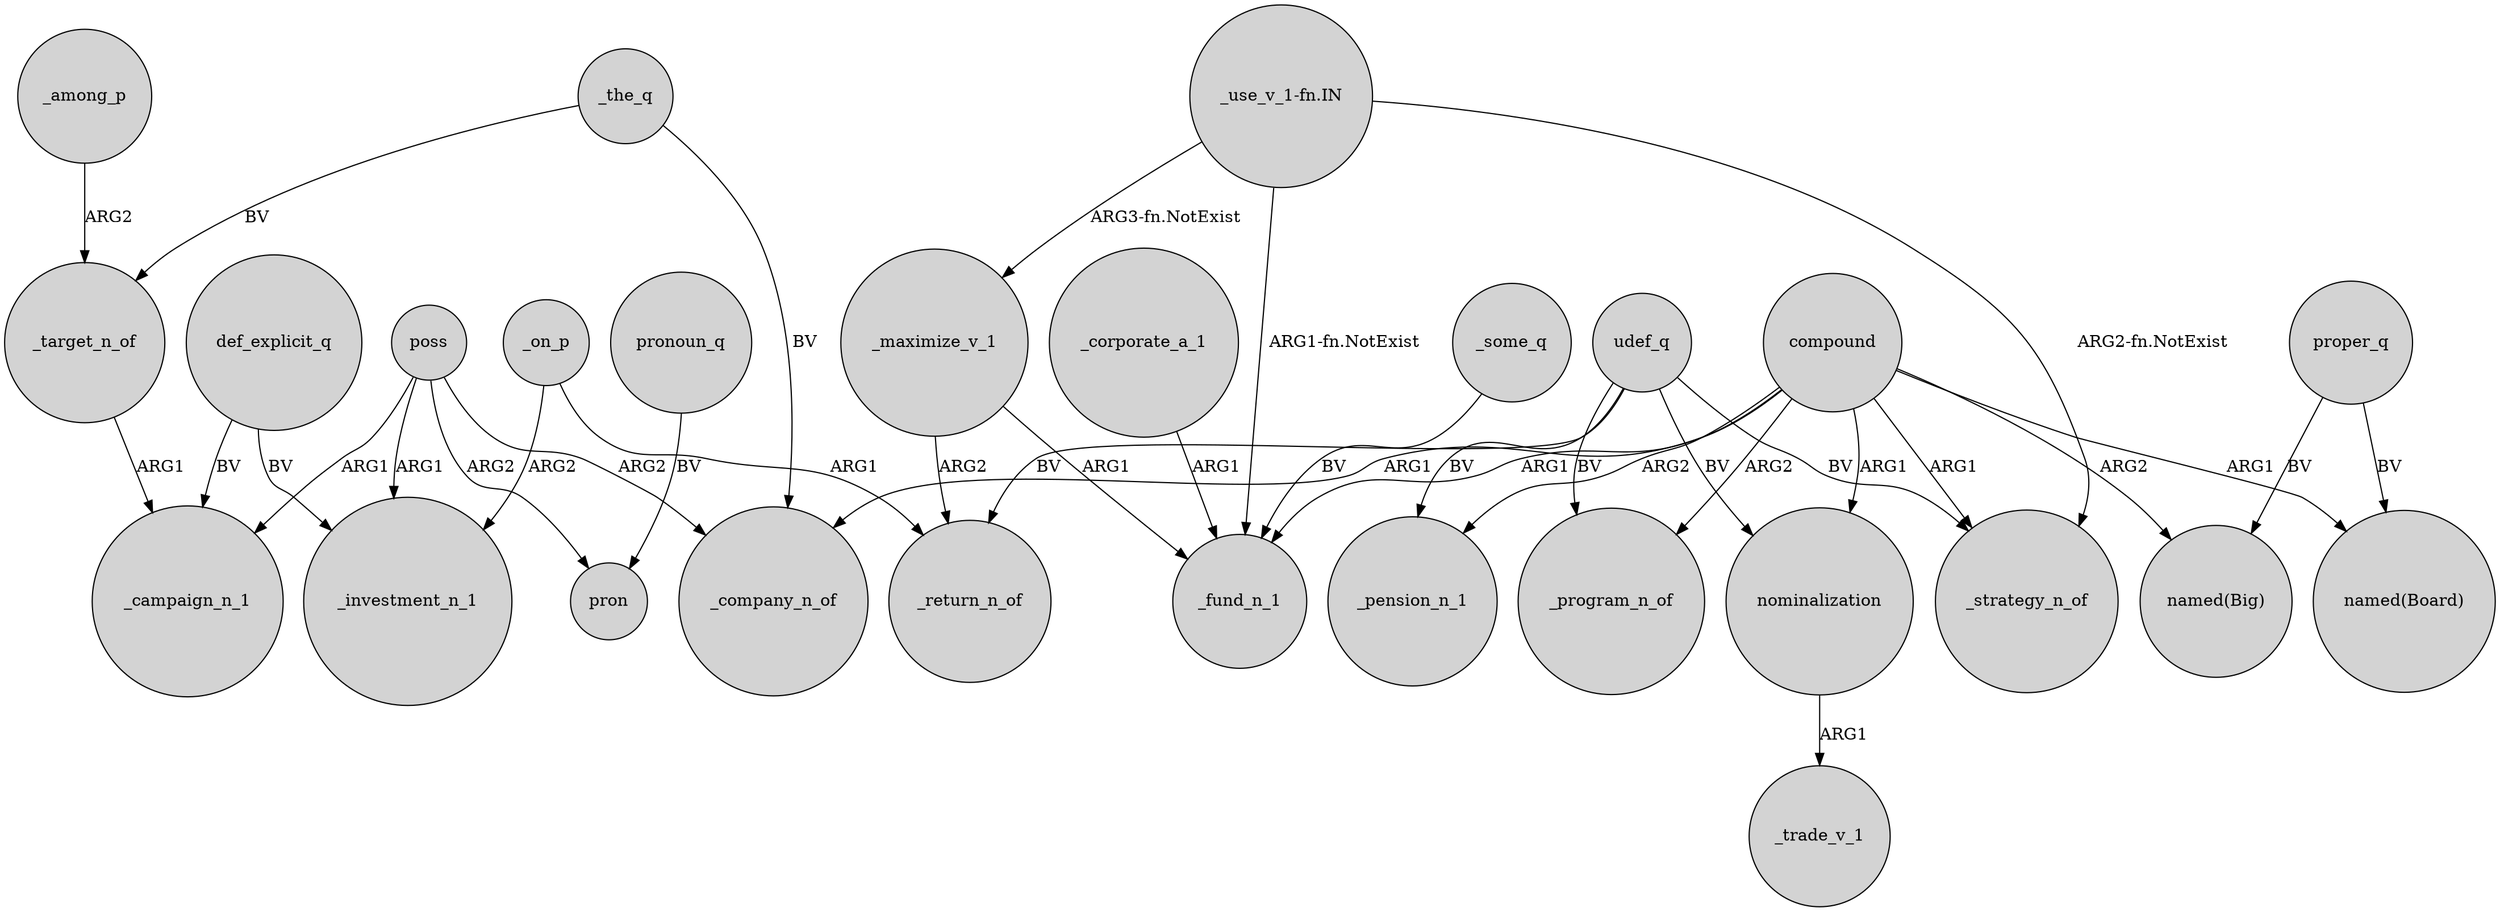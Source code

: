 digraph {
	node [shape=circle style=filled]
	compound -> _program_n_of [label=ARG2]
	poss -> pron [label=ARG2]
	poss -> _investment_n_1 [label=ARG1]
	_corporate_a_1 -> _fund_n_1 [label=ARG1]
	_on_p -> _investment_n_1 [label=ARG2]
	udef_q -> _return_n_of [label=BV]
	compound -> _strategy_n_of [label=ARG1]
	udef_q -> _program_n_of [label=BV]
	compound -> _pension_n_1 [label=ARG2]
	proper_q -> "named(Board)" [label=BV]
	nominalization -> _trade_v_1 [label=ARG1]
	_the_q -> _target_n_of [label=BV]
	_the_q -> _company_n_of [label=BV]
	compound -> _company_n_of [label=ARG1]
	pronoun_q -> pron [label=BV]
	compound -> "named(Board)" [label=ARG1]
	def_explicit_q -> _campaign_n_1 [label=BV]
	_on_p -> _return_n_of [label=ARG1]
	udef_q -> _pension_n_1 [label=BV]
	_target_n_of -> _campaign_n_1 [label=ARG1]
	def_explicit_q -> _investment_n_1 [label=BV]
	_maximize_v_1 -> _return_n_of [label=ARG2]
	"_use_v_1-fn.IN" -> _maximize_v_1 [label="ARG3-fn.NotExist"]
	_maximize_v_1 -> _fund_n_1 [label=ARG1]
	udef_q -> nominalization [label=BV]
	udef_q -> _strategy_n_of [label=BV]
	"_use_v_1-fn.IN" -> _fund_n_1 [label="ARG1-fn.NotExist"]
	poss -> _company_n_of [label=ARG2]
	_some_q -> _fund_n_1 [label=BV]
	_among_p -> _target_n_of [label=ARG2]
	compound -> "named(Big)" [label=ARG2]
	"_use_v_1-fn.IN" -> _strategy_n_of [label="ARG2-fn.NotExist"]
	compound -> nominalization [label=ARG1]
	poss -> _campaign_n_1 [label=ARG1]
	compound -> _fund_n_1 [label=ARG1]
	proper_q -> "named(Big)" [label=BV]
}
